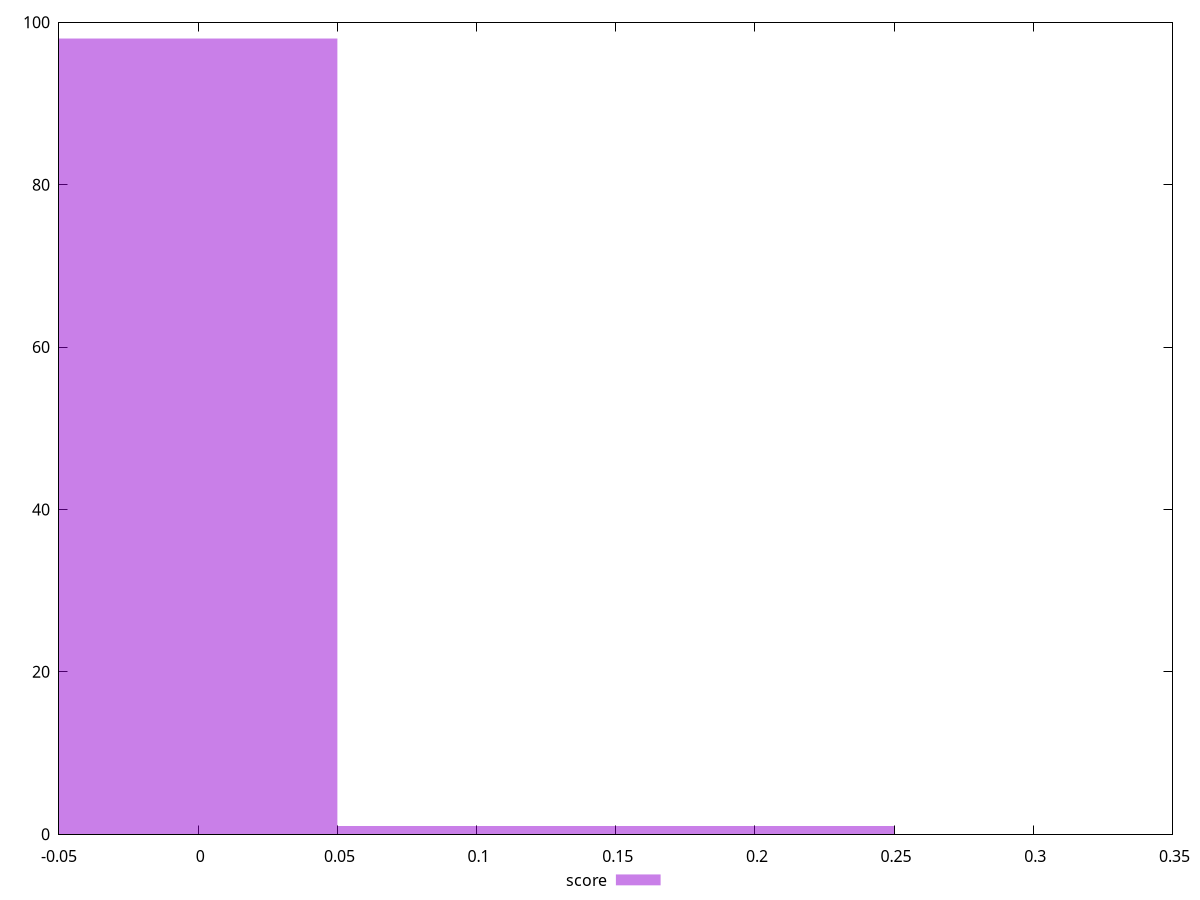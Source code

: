 reset
set terminal svg size 640, 490 enhanced background rgb 'white'
set output "reprap/uses-text-compression/samples/pages/score/histogram.svg"

$score <<EOF
0.1 1
0 98
0.2 1
EOF

set key outside below
set boxwidth 0.1
set yrange [0:100]
set style fill transparent solid 0.5 noborder

plot \
  $score title "score" with boxes, \


reset